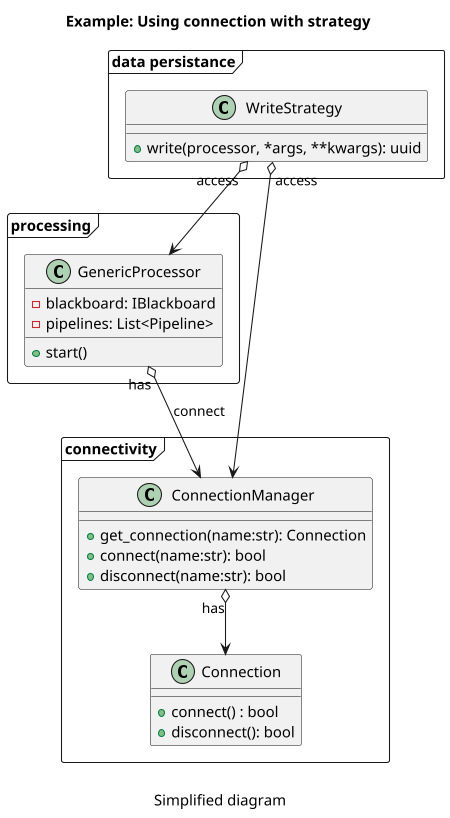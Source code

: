 @startuml

title Example: Using connection with strategy
caption \n Simplified diagram
scale 450 width

frame "processing" {
  class GenericProcessor {
    - blackboard: IBlackboard
    - pipelines: List<Pipeline>
    + start()
  }
}
  
frame "connectivity" {
  class ConnectionManager {
    + get_connection(name:str): Connection
    + connect(name:str): bool
    + disconnect(name:str): bool
  }

  class Connection {
    + connect() : bool
    + disconnect(): bool
  }
}

frame "data persistance" {
  class WriteStrategy {
    + write(processor, *args, **kwargs): uuid
  }
}

GenericProcessor "has" o-->  ConnectionManager: connect
ConnectionManager "has" o--> Connection
WriteStrategy "access" o--> GenericProcessor
WriteStrategy "access" o--> ConnectionManager

@enduml
